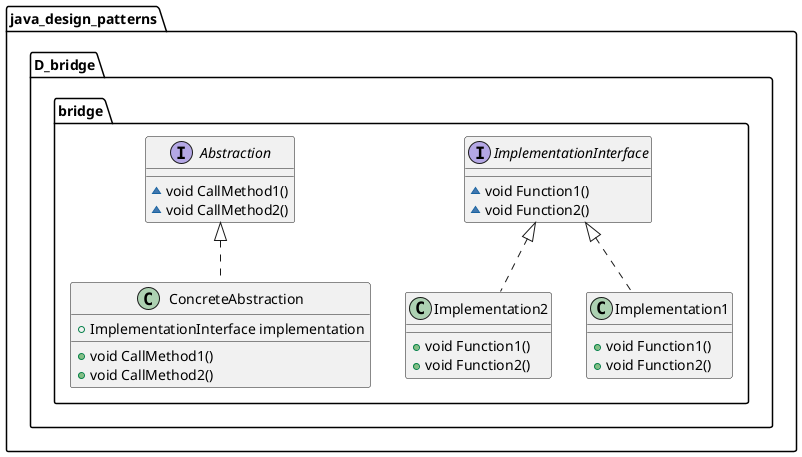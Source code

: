 @startuml
interface java_design_patterns.D_bridge.bridge.ImplementationInterface {
~ void Function1()
~ void Function2()
}
class java_design_patterns.D_bridge.bridge.Implementation2 {
+ void Function1()
+ void Function2()
}
class java_design_patterns.D_bridge.bridge.Implementation1 {
+ void Function1()
+ void Function2()
}
interface java_design_patterns.D_bridge.bridge.Abstraction {
~ void CallMethod1()
~ void CallMethod2()
}
class java_design_patterns.D_bridge.bridge.ConcreteAbstraction {
+ ImplementationInterface implementation
+ void CallMethod1()
+ void CallMethod2()
}


java_design_patterns.D_bridge.bridge.ImplementationInterface <|.. java_design_patterns.D_bridge.bridge.Implementation2
java_design_patterns.D_bridge.bridge.ImplementationInterface <|.. java_design_patterns.D_bridge.bridge.Implementation1
java_design_patterns.D_bridge.bridge.Abstraction <|.. java_design_patterns.D_bridge.bridge.ConcreteAbstraction
@enduml